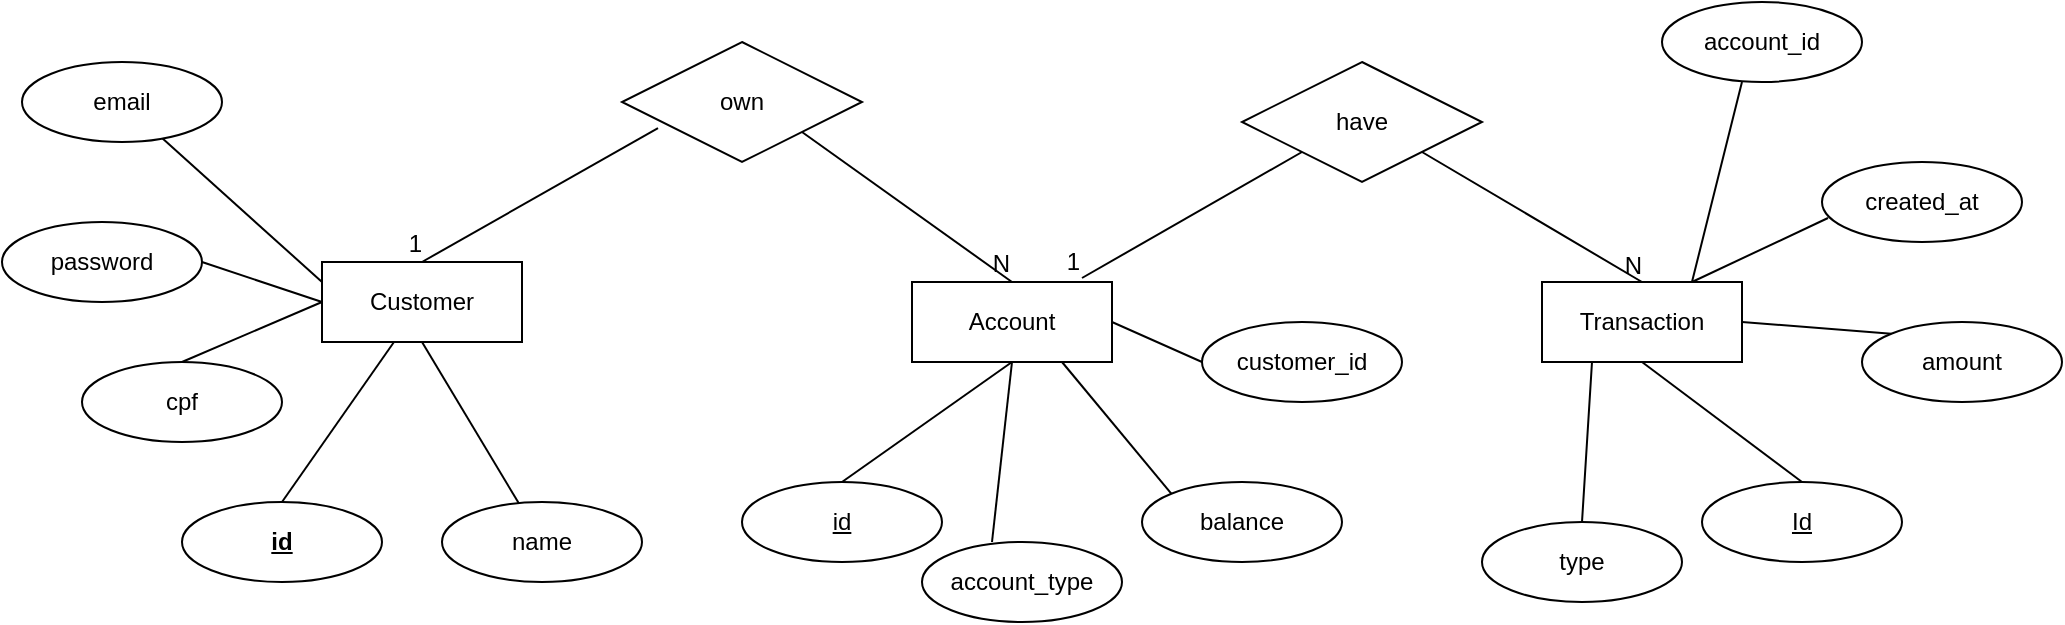 <mxfile>
    <diagram id="mx5-aR372HfdBLnT3xmz" name="Page-1">
        <mxGraphModel dx="1540" dy="773" grid="1" gridSize="10" guides="1" tooltips="1" connect="1" arrows="1" fold="1" page="1" pageScale="1" pageWidth="850" pageHeight="1100" math="0" shadow="0">
            <root>
                <mxCell id="0"/>
                <mxCell id="1" parent="0"/>
                <mxCell id="2" value="Customer" style="whiteSpace=wrap;html=1;align=center;" vertex="1" parent="1">
                    <mxGeometry x="30" y="360" width="100" height="40" as="geometry"/>
                </mxCell>
                <mxCell id="3" value="Account" style="whiteSpace=wrap;html=1;align=center;" vertex="1" parent="1">
                    <mxGeometry x="325" y="370" width="100" height="40" as="geometry"/>
                </mxCell>
                <mxCell id="4" value="Transaction" style="whiteSpace=wrap;html=1;align=center;" vertex="1" parent="1">
                    <mxGeometry x="640" y="370" width="100" height="40" as="geometry"/>
                </mxCell>
                <mxCell id="5" value="own" style="shape=rhombus;perimeter=rhombusPerimeter;whiteSpace=wrap;html=1;align=center;" vertex="1" parent="1">
                    <mxGeometry x="180" y="250" width="120" height="60" as="geometry"/>
                </mxCell>
                <mxCell id="9" value="" style="endArrow=none;html=1;rounded=0;entryX=0.5;entryY=0;entryDx=0;entryDy=0;exitX=0.15;exitY=0.717;exitDx=0;exitDy=0;exitPerimeter=0;" edge="1" parent="1" source="5" target="2">
                    <mxGeometry relative="1" as="geometry">
                        <mxPoint x="70" y="430" as="sourcePoint"/>
                        <mxPoint x="230" y="430" as="targetPoint"/>
                    </mxGeometry>
                </mxCell>
                <mxCell id="10" value="1" style="resizable=0;html=1;align=right;verticalAlign=bottom;" connectable="0" vertex="1" parent="9">
                    <mxGeometry x="1" relative="1" as="geometry"/>
                </mxCell>
                <mxCell id="11" value="" style="endArrow=none;html=1;rounded=0;exitX=1;exitY=1;exitDx=0;exitDy=0;entryX=0.5;entryY=0;entryDx=0;entryDy=0;" edge="1" parent="1" source="14" target="4">
                    <mxGeometry relative="1" as="geometry">
                        <mxPoint x="580" y="320" as="sourcePoint"/>
                        <mxPoint x="740" y="320" as="targetPoint"/>
                    </mxGeometry>
                </mxCell>
                <mxCell id="12" value="N" style="resizable=0;html=1;align=right;verticalAlign=bottom;" connectable="0" vertex="1" parent="11">
                    <mxGeometry x="1" relative="1" as="geometry"/>
                </mxCell>
                <mxCell id="14" value="have" style="shape=rhombus;perimeter=rhombusPerimeter;whiteSpace=wrap;html=1;align=center;" vertex="1" parent="1">
                    <mxGeometry x="490" y="260" width="120" height="60" as="geometry"/>
                </mxCell>
                <mxCell id="15" value="" style="endArrow=none;html=1;rounded=0;exitX=1;exitY=1;exitDx=0;exitDy=0;entryX=0.5;entryY=0;entryDx=0;entryDy=0;" edge="1" parent="1" source="5" target="3">
                    <mxGeometry relative="1" as="geometry">
                        <mxPoint x="300" y="300" as="sourcePoint"/>
                        <mxPoint x="370" y="360" as="targetPoint"/>
                    </mxGeometry>
                </mxCell>
                <mxCell id="16" value="N" style="resizable=0;html=1;align=right;verticalAlign=bottom;" connectable="0" vertex="1" parent="15">
                    <mxGeometry x="1" relative="1" as="geometry"/>
                </mxCell>
                <mxCell id="17" value="" style="endArrow=none;html=1;rounded=0;entryX=0.85;entryY=-0.05;entryDx=0;entryDy=0;entryPerimeter=0;exitX=0;exitY=1;exitDx=0;exitDy=0;" edge="1" parent="1" source="14" target="3">
                    <mxGeometry relative="1" as="geometry">
                        <mxPoint x="350" y="450" as="sourcePoint"/>
                        <mxPoint x="510" y="450" as="targetPoint"/>
                    </mxGeometry>
                </mxCell>
                <mxCell id="18" value="1" style="resizable=0;html=1;align=right;verticalAlign=bottom;" connectable="0" vertex="1" parent="17">
                    <mxGeometry x="1" relative="1" as="geometry"/>
                </mxCell>
                <mxCell id="19" value="id" style="ellipse;whiteSpace=wrap;html=1;align=center;fontStyle=5;" vertex="1" parent="1">
                    <mxGeometry x="-40" y="480" width="100" height="40" as="geometry"/>
                </mxCell>
                <mxCell id="20" value="id" style="ellipse;whiteSpace=wrap;html=1;align=center;fontStyle=4;" vertex="1" parent="1">
                    <mxGeometry x="240" y="470" width="100" height="40" as="geometry"/>
                </mxCell>
                <mxCell id="21" value="Id" style="ellipse;whiteSpace=wrap;html=1;align=center;fontStyle=4;" vertex="1" parent="1">
                    <mxGeometry x="720" y="470" width="100" height="40" as="geometry"/>
                </mxCell>
                <mxCell id="22" value="" style="endArrow=none;html=1;rounded=0;exitX=0.5;exitY=0;exitDx=0;exitDy=0;" edge="1" parent="1" source="19" target="2">
                    <mxGeometry relative="1" as="geometry">
                        <mxPoint x="50" y="440" as="sourcePoint"/>
                        <mxPoint x="210" y="440" as="targetPoint"/>
                    </mxGeometry>
                </mxCell>
                <mxCell id="26" value="" style="endArrow=none;html=1;rounded=0;entryX=0.5;entryY=1;entryDx=0;entryDy=0;exitX=0.5;exitY=0;exitDx=0;exitDy=0;" edge="1" parent="1" source="20" target="3">
                    <mxGeometry relative="1" as="geometry">
                        <mxPoint x="260" y="450" as="sourcePoint"/>
                        <mxPoint x="420" y="450" as="targetPoint"/>
                    </mxGeometry>
                </mxCell>
                <mxCell id="28" value="" style="endArrow=none;html=1;rounded=0;entryX=0.5;entryY=1;entryDx=0;entryDy=0;exitX=0.5;exitY=0;exitDx=0;exitDy=0;" edge="1" parent="1" source="21" target="4">
                    <mxGeometry relative="1" as="geometry">
                        <mxPoint x="627.5" y="480" as="sourcePoint"/>
                        <mxPoint x="632.5" y="410" as="targetPoint"/>
                    </mxGeometry>
                </mxCell>
                <mxCell id="31" value="name" style="ellipse;whiteSpace=wrap;html=1;align=center;" vertex="1" parent="1">
                    <mxGeometry x="90" y="480" width="100" height="40" as="geometry"/>
                </mxCell>
                <mxCell id="32" value="" style="endArrow=none;html=1;rounded=0;entryX=0.5;entryY=1;entryDx=0;entryDy=0;" edge="1" parent="1" source="31" target="2">
                    <mxGeometry relative="1" as="geometry">
                        <mxPoint x="30" y="500" as="sourcePoint"/>
                        <mxPoint x="94" y="420" as="targetPoint"/>
                    </mxGeometry>
                </mxCell>
                <mxCell id="33" value="cpf" style="ellipse;whiteSpace=wrap;html=1;align=center;" vertex="1" parent="1">
                    <mxGeometry x="-90" y="410" width="100" height="40" as="geometry"/>
                </mxCell>
                <mxCell id="34" value="" style="endArrow=none;html=1;rounded=0;exitX=0.5;exitY=0;exitDx=0;exitDy=0;entryX=0;entryY=0.5;entryDx=0;entryDy=0;" edge="1" parent="1" source="33" target="2">
                    <mxGeometry relative="1" as="geometry">
                        <mxPoint x="-54" y="400" as="sourcePoint"/>
                        <mxPoint x="10" y="320" as="targetPoint"/>
                    </mxGeometry>
                </mxCell>
                <mxCell id="36" value="email" style="ellipse;whiteSpace=wrap;html=1;align=center;" vertex="1" parent="1">
                    <mxGeometry x="-120" y="260" width="100" height="40" as="geometry"/>
                </mxCell>
                <mxCell id="37" value="" style="endArrow=none;html=1;rounded=0;entryX=0;entryY=0.25;entryDx=0;entryDy=0;" edge="1" parent="1" source="36" target="2">
                    <mxGeometry relative="1" as="geometry">
                        <mxPoint x="-70" y="360" as="sourcePoint"/>
                        <mxPoint y="330" as="targetPoint"/>
                    </mxGeometry>
                </mxCell>
                <mxCell id="38" value="password" style="ellipse;whiteSpace=wrap;html=1;align=center;" vertex="1" parent="1">
                    <mxGeometry x="-130" y="340" width="100" height="40" as="geometry"/>
                </mxCell>
                <mxCell id="39" value="" style="endArrow=none;html=1;rounded=0;exitX=1;exitY=0.5;exitDx=0;exitDy=0;entryX=0;entryY=0.5;entryDx=0;entryDy=0;" edge="1" parent="1" source="38" target="2">
                    <mxGeometry relative="1" as="geometry">
                        <mxPoint x="170" y="429.5" as="sourcePoint"/>
                        <mxPoint x="330" y="429.5" as="targetPoint"/>
                    </mxGeometry>
                </mxCell>
                <mxCell id="40" value="account_type" style="ellipse;whiteSpace=wrap;html=1;align=center;" vertex="1" parent="1">
                    <mxGeometry x="330" y="500" width="100" height="40" as="geometry"/>
                </mxCell>
                <mxCell id="41" value="" style="endArrow=none;html=1;rounded=0;entryX=0.5;entryY=1;entryDx=0;entryDy=0;exitX=0.35;exitY=0;exitDx=0;exitDy=0;exitPerimeter=0;" edge="1" parent="1" source="40" target="3">
                    <mxGeometry relative="1" as="geometry">
                        <mxPoint x="337.5" y="490" as="sourcePoint"/>
                        <mxPoint x="412.5" y="420" as="targetPoint"/>
                    </mxGeometry>
                </mxCell>
                <mxCell id="42" value="balance" style="ellipse;whiteSpace=wrap;html=1;align=center;" vertex="1" parent="1">
                    <mxGeometry x="440" y="470" width="100" height="40" as="geometry"/>
                </mxCell>
                <mxCell id="43" value="" style="endArrow=none;html=1;rounded=0;entryX=0.75;entryY=1;entryDx=0;entryDy=0;exitX=0;exitY=0;exitDx=0;exitDy=0;" edge="1" parent="1" source="42" target="3">
                    <mxGeometry relative="1" as="geometry">
                        <mxPoint x="420" y="500" as="sourcePoint"/>
                        <mxPoint x="385" y="420" as="targetPoint"/>
                    </mxGeometry>
                </mxCell>
                <mxCell id="44" value="type" style="ellipse;whiteSpace=wrap;html=1;align=center;" vertex="1" parent="1">
                    <mxGeometry x="610" y="490" width="100" height="40" as="geometry"/>
                </mxCell>
                <mxCell id="45" value="" style="endArrow=none;html=1;rounded=0;entryX=0.25;entryY=1;entryDx=0;entryDy=0;exitX=0.5;exitY=0;exitDx=0;exitDy=0;" edge="1" parent="1" source="44" target="4">
                    <mxGeometry relative="1" as="geometry">
                        <mxPoint x="720" y="480" as="sourcePoint"/>
                        <mxPoint x="640" y="420" as="targetPoint"/>
                    </mxGeometry>
                </mxCell>
                <mxCell id="46" value="amount" style="ellipse;whiteSpace=wrap;html=1;align=center;" vertex="1" parent="1">
                    <mxGeometry x="800" y="390" width="100" height="40" as="geometry"/>
                </mxCell>
                <mxCell id="47" value="" style="endArrow=none;html=1;rounded=0;entryX=1;entryY=0.5;entryDx=0;entryDy=0;exitX=0;exitY=0;exitDx=0;exitDy=0;" edge="1" parent="1" source="46" target="4">
                    <mxGeometry relative="1" as="geometry">
                        <mxPoint x="810" y="390" as="sourcePoint"/>
                        <mxPoint x="730" y="330" as="targetPoint"/>
                    </mxGeometry>
                </mxCell>
                <mxCell id="48" value="created_at" style="ellipse;whiteSpace=wrap;html=1;align=center;" vertex="1" parent="1">
                    <mxGeometry x="780" y="310" width="100" height="40" as="geometry"/>
                </mxCell>
                <mxCell id="49" value="" style="endArrow=none;html=1;rounded=0;entryX=0.75;entryY=0;entryDx=0;entryDy=0;exitX=0.03;exitY=0.7;exitDx=0;exitDy=0;exitPerimeter=0;" edge="1" parent="1" source="48" target="4">
                    <mxGeometry relative="1" as="geometry">
                        <mxPoint x="790" y="320" as="sourcePoint"/>
                        <mxPoint x="710" y="260" as="targetPoint"/>
                    </mxGeometry>
                </mxCell>
                <mxCell id="50" value="account_id" style="ellipse;whiteSpace=wrap;html=1;align=center;" vertex="1" parent="1">
                    <mxGeometry x="700" y="230" width="100" height="40" as="geometry"/>
                </mxCell>
                <mxCell id="51" value="" style="endArrow=none;html=1;rounded=0;entryX=0.75;entryY=0;entryDx=0;entryDy=0;exitX=0.4;exitY=1;exitDx=0;exitDy=0;exitPerimeter=0;" edge="1" parent="1" source="50" target="4">
                    <mxGeometry relative="1" as="geometry">
                        <mxPoint x="793" y="348" as="sourcePoint"/>
                        <mxPoint x="725" y="380" as="targetPoint"/>
                    </mxGeometry>
                </mxCell>
                <mxCell id="52" value="customer_id" style="ellipse;whiteSpace=wrap;html=1;align=center;" vertex="1" parent="1">
                    <mxGeometry x="470" y="390" width="100" height="40" as="geometry"/>
                </mxCell>
                <mxCell id="53" value="" style="endArrow=none;html=1;rounded=0;entryX=1;entryY=0.5;entryDx=0;entryDy=0;exitX=0;exitY=0.5;exitDx=0;exitDy=0;" edge="1" parent="1" source="52" target="3">
                    <mxGeometry relative="1" as="geometry">
                        <mxPoint x="300" y="480" as="sourcePoint"/>
                        <mxPoint x="385" y="420" as="targetPoint"/>
                    </mxGeometry>
                </mxCell>
            </root>
        </mxGraphModel>
    </diagram>
</mxfile>